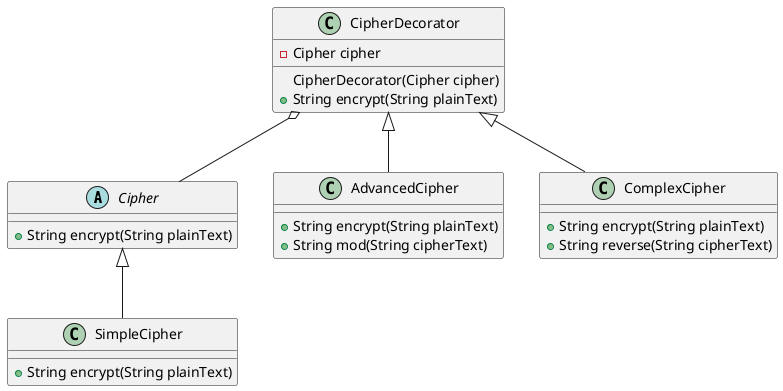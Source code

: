 @startuml
abstract class Cipher {
    +String encrypt(String plainText)
}

class SimpleCipher extends Cipher{
    +String encrypt(String plainText)
}

class CipherDecorator {
    -Cipher cipher
    CipherDecorator(Cipher cipher)
    +String encrypt(String plainText)
}

class AdvancedCipher extends CipherDecorator{
    +String encrypt(String plainText)
    +String mod(String cipherText)
}

class ComplexCipher extends CipherDecorator{
    +String encrypt(String plainText)
    +String reverse(String cipherText)
}

CipherDecorator o-- Cipher
@enduml